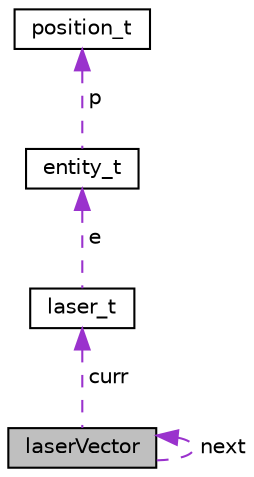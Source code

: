 digraph "laserVector"
{
  edge [fontname="Helvetica",fontsize="10",labelfontname="Helvetica",labelfontsize="10"];
  node [fontname="Helvetica",fontsize="10",shape=record];
  Node1 [label="laserVector",height=0.2,width=0.4,color="black", fillcolor="grey75", style="filled", fontcolor="black"];
  Node2 -> Node1 [dir="back",color="darkorchid3",fontsize="10",style="dashed",label=" curr" ,fontname="Helvetica"];
  Node2 [label="laser_t",height=0.2,width=0.4,color="black", fillcolor="white", style="filled",URL="$structlaser__t.html"];
  Node3 -> Node2 [dir="back",color="darkorchid3",fontsize="10",style="dashed",label=" e" ,fontname="Helvetica"];
  Node3 [label="entity_t",height=0.2,width=0.4,color="black", fillcolor="white", style="filled",URL="$structentity__t.html"];
  Node4 -> Node3 [dir="back",color="darkorchid3",fontsize="10",style="dashed",label=" p" ,fontname="Helvetica"];
  Node4 [label="position_t",height=0.2,width=0.4,color="black", fillcolor="white", style="filled",URL="$structposition__t.html"];
  Node1 -> Node1 [dir="back",color="darkorchid3",fontsize="10",style="dashed",label=" next" ,fontname="Helvetica"];
}
